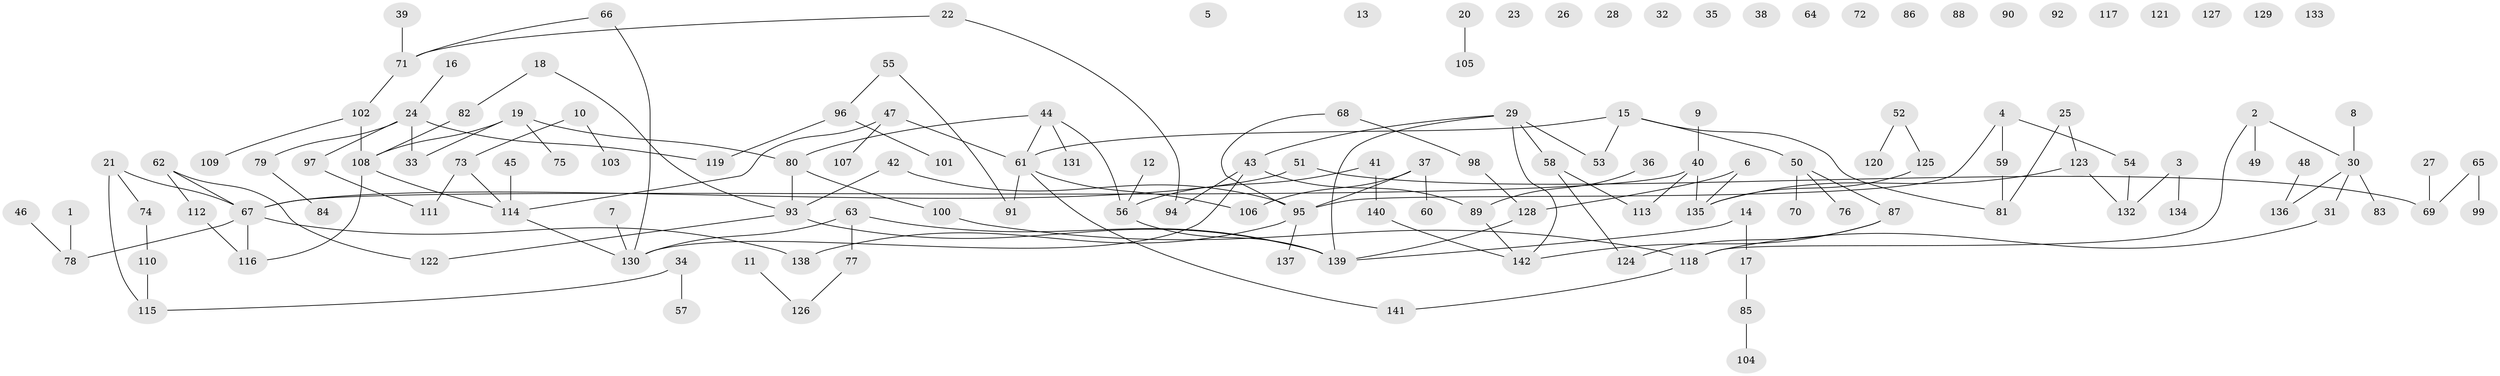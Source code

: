 // Generated by graph-tools (version 1.1) at 2025/00/03/09/25 03:00:47]
// undirected, 142 vertices, 148 edges
graph export_dot {
graph [start="1"]
  node [color=gray90,style=filled];
  1;
  2;
  3;
  4;
  5;
  6;
  7;
  8;
  9;
  10;
  11;
  12;
  13;
  14;
  15;
  16;
  17;
  18;
  19;
  20;
  21;
  22;
  23;
  24;
  25;
  26;
  27;
  28;
  29;
  30;
  31;
  32;
  33;
  34;
  35;
  36;
  37;
  38;
  39;
  40;
  41;
  42;
  43;
  44;
  45;
  46;
  47;
  48;
  49;
  50;
  51;
  52;
  53;
  54;
  55;
  56;
  57;
  58;
  59;
  60;
  61;
  62;
  63;
  64;
  65;
  66;
  67;
  68;
  69;
  70;
  71;
  72;
  73;
  74;
  75;
  76;
  77;
  78;
  79;
  80;
  81;
  82;
  83;
  84;
  85;
  86;
  87;
  88;
  89;
  90;
  91;
  92;
  93;
  94;
  95;
  96;
  97;
  98;
  99;
  100;
  101;
  102;
  103;
  104;
  105;
  106;
  107;
  108;
  109;
  110;
  111;
  112;
  113;
  114;
  115;
  116;
  117;
  118;
  119;
  120;
  121;
  122;
  123;
  124;
  125;
  126;
  127;
  128;
  129;
  130;
  131;
  132;
  133;
  134;
  135;
  136;
  137;
  138;
  139;
  140;
  141;
  142;
  1 -- 78;
  2 -- 30;
  2 -- 49;
  2 -- 118;
  3 -- 132;
  3 -- 134;
  4 -- 54;
  4 -- 59;
  4 -- 95;
  6 -- 128;
  6 -- 135;
  7 -- 130;
  8 -- 30;
  9 -- 40;
  10 -- 73;
  10 -- 103;
  11 -- 126;
  12 -- 56;
  14 -- 17;
  14 -- 139;
  15 -- 50;
  15 -- 53;
  15 -- 61;
  15 -- 81;
  16 -- 24;
  17 -- 85;
  18 -- 82;
  18 -- 93;
  19 -- 33;
  19 -- 75;
  19 -- 80;
  19 -- 108;
  20 -- 105;
  21 -- 67;
  21 -- 74;
  21 -- 115;
  22 -- 71;
  22 -- 94;
  24 -- 33;
  24 -- 79;
  24 -- 97;
  24 -- 119;
  25 -- 81;
  25 -- 123;
  27 -- 69;
  29 -- 43;
  29 -- 53;
  29 -- 58;
  29 -- 139;
  29 -- 142;
  30 -- 31;
  30 -- 83;
  30 -- 136;
  31 -- 118;
  34 -- 57;
  34 -- 115;
  36 -- 89;
  37 -- 60;
  37 -- 95;
  37 -- 106;
  39 -- 71;
  40 -- 67;
  40 -- 113;
  40 -- 135;
  41 -- 56;
  41 -- 140;
  42 -- 93;
  42 -- 95;
  43 -- 89;
  43 -- 94;
  43 -- 130;
  44 -- 56;
  44 -- 61;
  44 -- 80;
  44 -- 131;
  45 -- 114;
  46 -- 78;
  47 -- 61;
  47 -- 107;
  47 -- 114;
  48 -- 136;
  50 -- 70;
  50 -- 76;
  50 -- 87;
  51 -- 67;
  51 -- 69;
  52 -- 120;
  52 -- 125;
  54 -- 132;
  55 -- 91;
  55 -- 96;
  56 -- 139;
  58 -- 113;
  58 -- 124;
  59 -- 81;
  61 -- 91;
  61 -- 106;
  61 -- 141;
  62 -- 67;
  62 -- 112;
  62 -- 122;
  63 -- 77;
  63 -- 130;
  63 -- 139;
  65 -- 69;
  65 -- 99;
  66 -- 71;
  66 -- 130;
  67 -- 78;
  67 -- 116;
  67 -- 138;
  68 -- 95;
  68 -- 98;
  71 -- 102;
  73 -- 111;
  73 -- 114;
  74 -- 110;
  77 -- 126;
  79 -- 84;
  80 -- 93;
  80 -- 100;
  82 -- 108;
  85 -- 104;
  87 -- 124;
  87 -- 142;
  89 -- 142;
  93 -- 122;
  93 -- 139;
  95 -- 137;
  95 -- 138;
  96 -- 101;
  96 -- 119;
  97 -- 111;
  98 -- 128;
  100 -- 118;
  102 -- 108;
  102 -- 109;
  108 -- 114;
  108 -- 116;
  110 -- 115;
  112 -- 116;
  114 -- 130;
  118 -- 141;
  123 -- 132;
  123 -- 135;
  125 -- 135;
  128 -- 139;
  140 -- 142;
}
